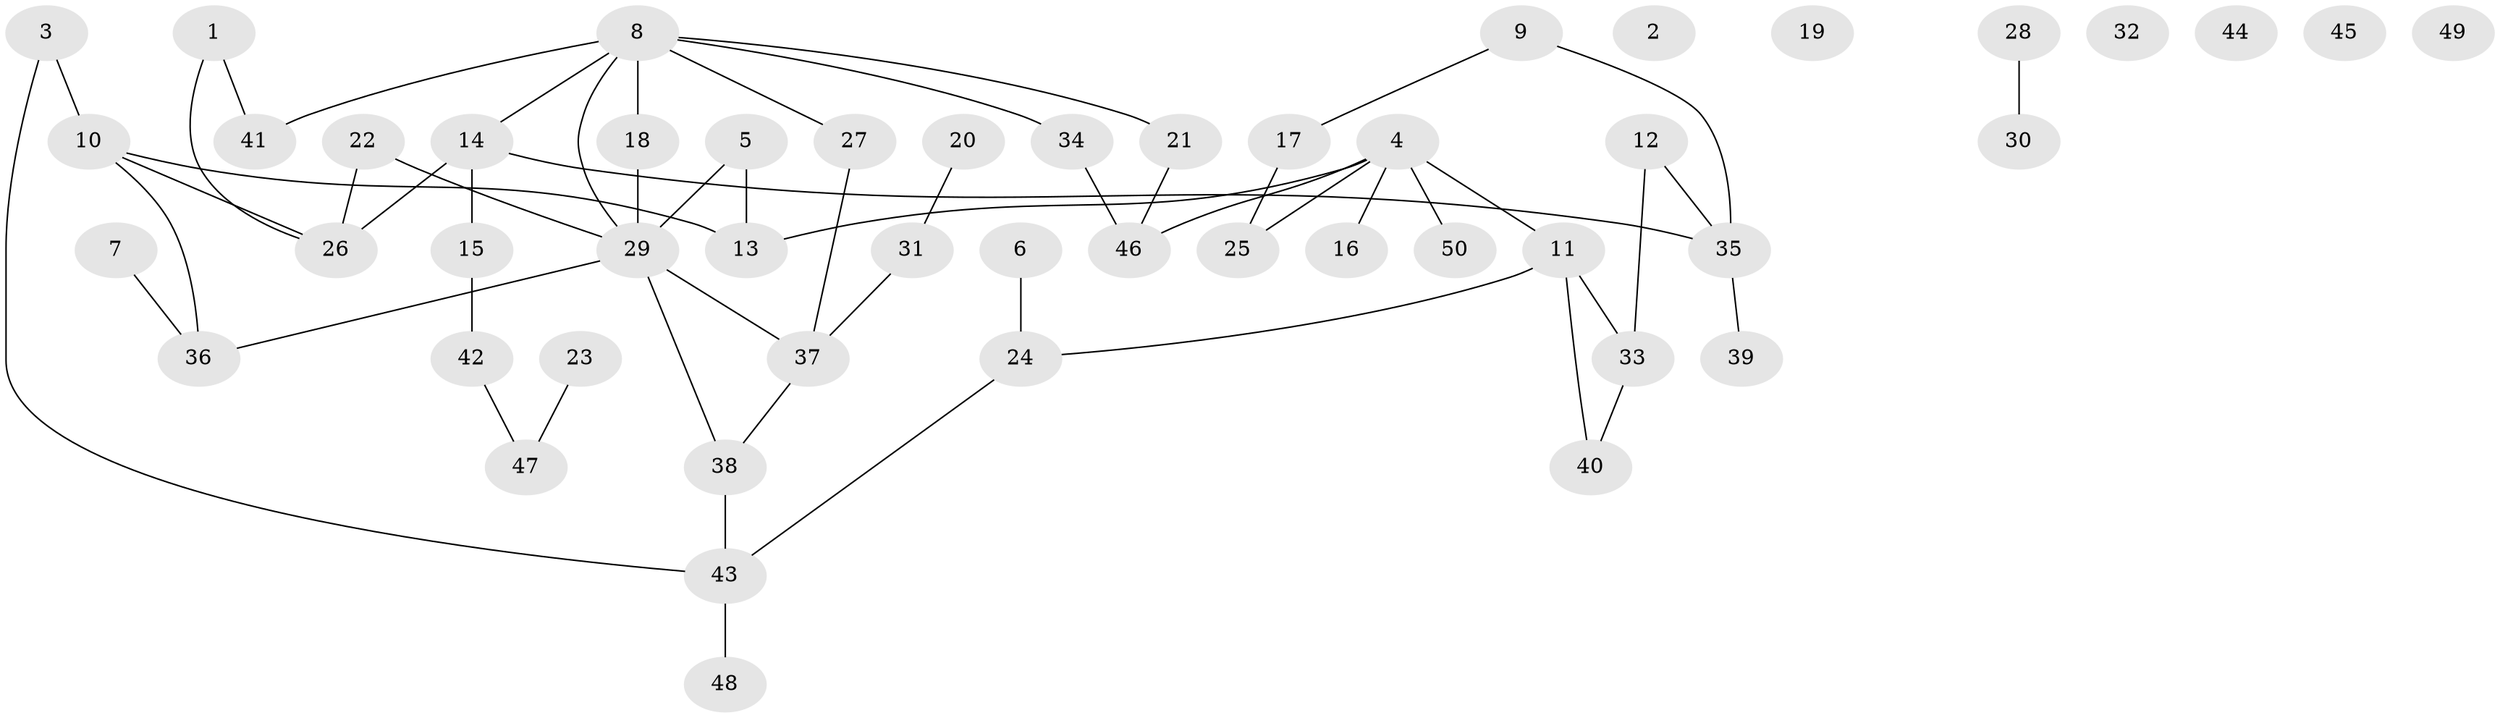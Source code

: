 // coarse degree distribution, {5: 0.03571428571428571, 3: 0.25, 4: 0.17857142857142858, 10: 0.03571428571428571, 2: 0.2857142857142857, 1: 0.21428571428571427}
// Generated by graph-tools (version 1.1) at 2025/48/03/04/25 22:48:06]
// undirected, 50 vertices, 56 edges
graph export_dot {
  node [color=gray90,style=filled];
  1;
  2;
  3;
  4;
  5;
  6;
  7;
  8;
  9;
  10;
  11;
  12;
  13;
  14;
  15;
  16;
  17;
  18;
  19;
  20;
  21;
  22;
  23;
  24;
  25;
  26;
  27;
  28;
  29;
  30;
  31;
  32;
  33;
  34;
  35;
  36;
  37;
  38;
  39;
  40;
  41;
  42;
  43;
  44;
  45;
  46;
  47;
  48;
  49;
  50;
  1 -- 26;
  1 -- 41;
  3 -- 10;
  3 -- 43;
  4 -- 11;
  4 -- 13;
  4 -- 16;
  4 -- 25;
  4 -- 46;
  4 -- 50;
  5 -- 13;
  5 -- 29;
  6 -- 24;
  7 -- 36;
  8 -- 14;
  8 -- 18;
  8 -- 21;
  8 -- 27;
  8 -- 29;
  8 -- 34;
  8 -- 41;
  9 -- 17;
  9 -- 35;
  10 -- 13;
  10 -- 26;
  10 -- 36;
  11 -- 24;
  11 -- 33;
  11 -- 40;
  12 -- 33;
  12 -- 35;
  14 -- 15;
  14 -- 26;
  14 -- 35;
  15 -- 42;
  17 -- 25;
  18 -- 29;
  20 -- 31;
  21 -- 46;
  22 -- 26;
  22 -- 29;
  23 -- 47;
  24 -- 43;
  27 -- 37;
  28 -- 30;
  29 -- 36;
  29 -- 37;
  29 -- 38;
  31 -- 37;
  33 -- 40;
  34 -- 46;
  35 -- 39;
  37 -- 38;
  38 -- 43;
  42 -- 47;
  43 -- 48;
}

